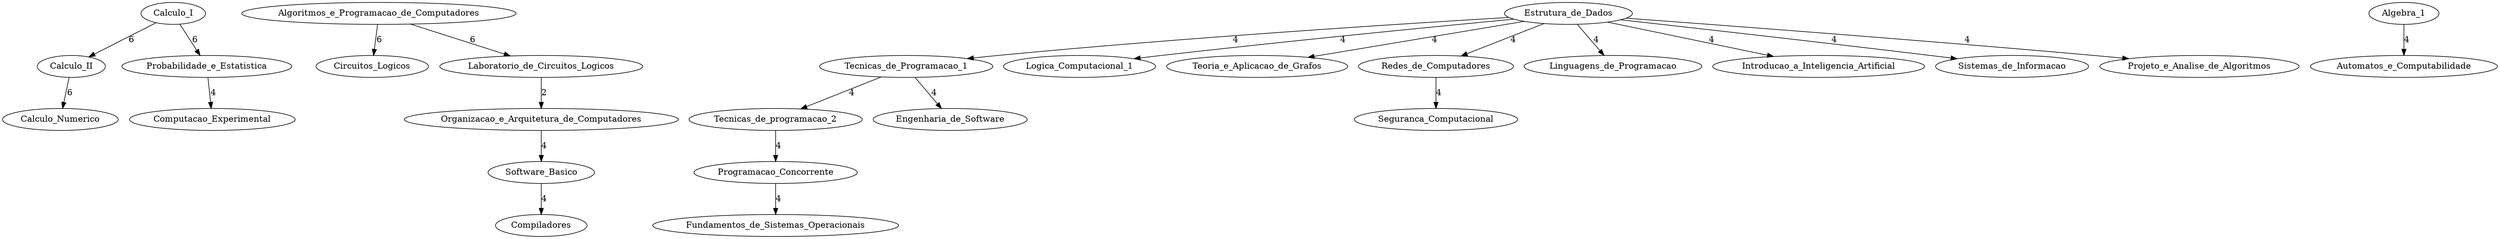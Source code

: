 digraph G {
Calculo_I -> Calculo_II [label="6"];
Calculo_I -> Probabilidade_e_Estatistica [label="6"];
Algoritmos_e_Programacao_de_Computadores -> Circuitos_Logicos [label="6"];
Algoritmos_e_Programacao_de_Computadores -> Laboratorio_de_Circuitos_Logicos [label="6"];
Estrutura_de_Dados -> Tecnicas_de_Programacao_1 [label="4"];
Estrutura_de_Dados -> Logica_Computacional_1 [label="4"];
Estrutura_de_Dados -> Teoria_e_Aplicacao_de_Grafos [label="4"];
Estrutura_de_Dados -> Redes_de_Computadores [label="4"];
Estrutura_de_Dados -> Linguagens_de_Programacao [label="4"];
Estrutura_de_Dados -> Introducao_a_Inteligencia_Artificial [label="4"];
Estrutura_de_Dados -> Sistemas_de_Informacao [label="4"];
Estrutura_de_Dados -> Projeto_e_Analise_de_Algoritmos [label="4"];
Algebra_1 -> Automatos_e_Computabilidade [label="4"];
Calculo_II -> Calculo_Numerico [label="6"];
Probabilidade_e_Estatistica -> Computacao_Experimental [label="4"];
Laboratorio_de_Circuitos_Logicos -> Organizacao_e_Arquitetura_de_Computadores [label="2"];
Tecnicas_de_Programacao_1 -> Tecnicas_de_programacao_2 [label="4"];
Tecnicas_de_Programacao_1 -> Engenharia_de_Software [label="4"];
Redes_de_Computadores -> Seguranca_Computacional [label="4"];
Organizacao_e_Arquitetura_de_Computadores -> Software_Basico [label="4"];
Tecnicas_de_programacao_2 -> Programacao_Concorrente [label="4"];
Software_Basico -> Compiladores [label="4"];
Programacao_Concorrente -> Fundamentos_de_Sistemas_Operacionais [label="4"];

}